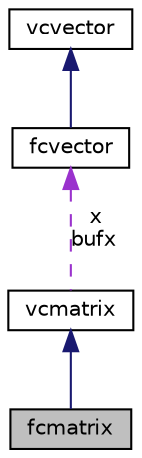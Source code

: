 digraph "fcmatrix"
{
  edge [fontname="Helvetica",fontsize="10",labelfontname="Helvetica",labelfontsize="10"];
  node [fontname="Helvetica",fontsize="10",shape=record];
  Node1 [label="fcmatrix",height=0.2,width=0.4,color="black", fillcolor="grey75", style="filled", fontcolor="black"];
  Node2 -> Node1 [dir="back",color="midnightblue",fontsize="10",style="solid",fontname="Helvetica"];
  Node2 [label="vcmatrix",height=0.2,width=0.4,color="black", fillcolor="white", style="filled",URL="$classvcmatrix.html"];
  Node3 -> Node2 [dir="back",color="darkorchid3",fontsize="10",style="dashed",label=" x\nbufx" ,fontname="Helvetica"];
  Node3 [label="fcvector",height=0.2,width=0.4,color="black", fillcolor="white", style="filled",URL="$classfcvector.html"];
  Node4 -> Node3 [dir="back",color="midnightblue",fontsize="10",style="solid",fontname="Helvetica"];
  Node4 [label="vcvector",height=0.2,width=0.4,color="black", fillcolor="white", style="filled",URL="$classvcvector.html"];
}
